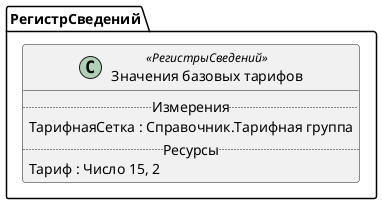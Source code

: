 ﻿@startuml ЗначенияБазовыхТарифов
'!include templates.wsd
'..\include templates.wsd
class РегистрСведений.ЗначенияБазовыхТарифов as "Значения базовых тарифов" <<РегистрыСведений>>
{
..Измерения..
ТарифнаяСетка : Справочник.Тарифная группа
..Ресурсы..
Тариф : Число 15, 2
}
@enduml
